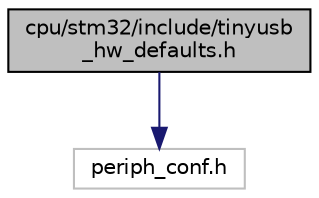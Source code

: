 digraph "cpu/stm32/include/tinyusb_hw_defaults.h"
{
 // LATEX_PDF_SIZE
  edge [fontname="Helvetica",fontsize="10",labelfontname="Helvetica",labelfontsize="10"];
  node [fontname="Helvetica",fontsize="10",shape=record];
  Node1 [label="cpu/stm32/include/tinyusb\l_hw_defaults.h",height=0.2,width=0.4,color="black", fillcolor="grey75", style="filled", fontcolor="black",tooltip="STM32 specific default configurations for tinyUSB."];
  Node1 -> Node2 [color="midnightblue",fontsize="10",style="solid",fontname="Helvetica"];
  Node2 [label="periph_conf.h",height=0.2,width=0.4,color="grey75", fillcolor="white", style="filled",tooltip=" "];
}
